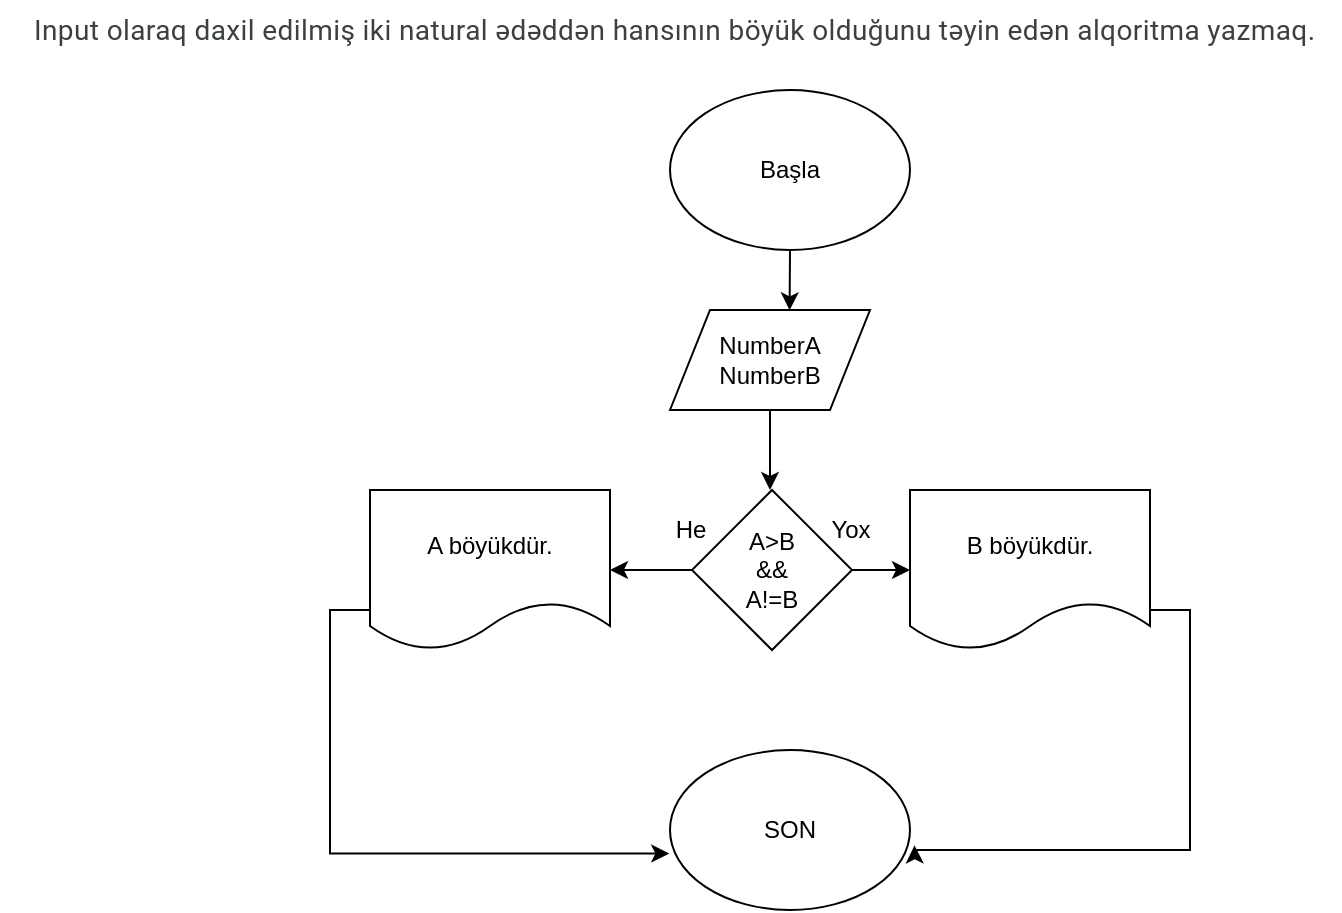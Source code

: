 <mxfile version="20.7.4" type="device" pages="3"><diagram id="lig-TRs6piSmoQm_QYQx" name="Sayfa -1"><mxGraphModel dx="724" dy="401" grid="1" gridSize="10" guides="1" tooltips="1" connect="1" arrows="1" fold="1" page="1" pageScale="1" pageWidth="827" pageHeight="1169" math="0" shadow="0"><root><mxCell id="0"/><mxCell id="1" parent="0"/><mxCell id="sQmrJP9D7mYewFA4jJYr-2" value="&lt;span style=&quot;color: rgb(60, 64, 67); font-family: Roboto, Arial, sans-serif; font-size: 14px; letter-spacing: 0.2px; text-align: start;&quot;&gt;&amp;nbsp;Input olaraq daxil edilmiş iki natural ədəddən hansının böyük olduğunu təyin edən alqoritma yazmaq.&lt;/span&gt;" style="text;html=1;align=center;verticalAlign=middle;resizable=0;points=[];autosize=1;strokeColor=none;fillColor=none;" vertex="1" parent="1"><mxGeometry x="5" y="15" width="670" height="30" as="geometry"/></mxCell><mxCell id="nmmR-tLcVYEsbd2EcAn4-1" style="edgeStyle=orthogonalEdgeStyle;rounded=0;orthogonalLoop=1;jettySize=auto;html=1;exitX=0.5;exitY=1;exitDx=0;exitDy=0;entryX=0.598;entryY=0.003;entryDx=0;entryDy=0;entryPerimeter=0;" edge="1" parent="1" source="sQmrJP9D7mYewFA4jJYr-3" target="sQmrJP9D7mYewFA4jJYr-4"><mxGeometry relative="1" as="geometry"/></mxCell><mxCell id="sQmrJP9D7mYewFA4jJYr-3" value="Başla" style="ellipse;whiteSpace=wrap;html=1;" vertex="1" parent="1"><mxGeometry x="340" y="60" width="120" height="80" as="geometry"/></mxCell><mxCell id="sQmrJP9D7mYewFA4jJYr-4" value="NumberA&lt;br&gt;NumberB" style="shape=parallelogram;perimeter=parallelogramPerimeter;whiteSpace=wrap;html=1;fixedSize=1;" vertex="1" parent="1"><mxGeometry x="340" y="170" width="100" height="50" as="geometry"/></mxCell><mxCell id="sQmrJP9D7mYewFA4jJYr-6" value="" style="endArrow=classic;html=1;rounded=0;exitX=0.5;exitY=1;exitDx=0;exitDy=0;" edge="1" parent="1" source="sQmrJP9D7mYewFA4jJYr-4"><mxGeometry width="50" height="50" relative="1" as="geometry"><mxPoint x="360" y="270" as="sourcePoint"/><mxPoint x="390" y="260" as="targetPoint"/></mxGeometry></mxCell><mxCell id="sQmrJP9D7mYewFA4jJYr-8" style="edgeStyle=orthogonalEdgeStyle;rounded=0;orthogonalLoop=1;jettySize=auto;html=1;" edge="1" parent="1" source="sQmrJP9D7mYewFA4jJYr-7"><mxGeometry relative="1" as="geometry"><mxPoint x="310" y="300" as="targetPoint"/></mxGeometry></mxCell><mxCell id="sQmrJP9D7mYewFA4jJYr-9" style="edgeStyle=orthogonalEdgeStyle;rounded=0;orthogonalLoop=1;jettySize=auto;html=1;exitX=1;exitY=0.5;exitDx=0;exitDy=0;" edge="1" parent="1" source="sQmrJP9D7mYewFA4jJYr-7"><mxGeometry relative="1" as="geometry"><mxPoint x="460" y="300" as="targetPoint"/></mxGeometry></mxCell><mxCell id="sQmrJP9D7mYewFA4jJYr-7" value="A&amp;gt;B&lt;br&gt;&amp;amp;&amp;amp;&lt;br&gt;A!=B" style="rhombus;whiteSpace=wrap;html=1;" vertex="1" parent="1"><mxGeometry x="351" y="260" width="80" height="80" as="geometry"/></mxCell><mxCell id="sQmrJP9D7mYewFA4jJYr-10" value="He&lt;br&gt;" style="text;html=1;align=center;verticalAlign=middle;resizable=0;points=[];autosize=1;strokeColor=none;fillColor=none;" vertex="1" parent="1"><mxGeometry x="330" y="265" width="40" height="30" as="geometry"/></mxCell><mxCell id="sQmrJP9D7mYewFA4jJYr-11" value="Yox" style="text;html=1;align=center;verticalAlign=middle;resizable=0;points=[];autosize=1;strokeColor=none;fillColor=none;" vertex="1" parent="1"><mxGeometry x="410" y="265" width="40" height="30" as="geometry"/></mxCell><mxCell id="sQmrJP9D7mYewFA4jJYr-17" style="edgeStyle=orthogonalEdgeStyle;rounded=0;orthogonalLoop=1;jettySize=auto;html=1;exitX=0;exitY=0.75;exitDx=0;exitDy=0;entryX=-0.003;entryY=0.647;entryDx=0;entryDy=0;entryPerimeter=0;" edge="1" parent="1" source="sQmrJP9D7mYewFA4jJYr-13" target="sQmrJP9D7mYewFA4jJYr-15"><mxGeometry relative="1" as="geometry"/></mxCell><mxCell id="sQmrJP9D7mYewFA4jJYr-13" value="A böyükdür." style="shape=document;whiteSpace=wrap;html=1;boundedLbl=1;" vertex="1" parent="1"><mxGeometry x="190" y="260" width="120" height="80" as="geometry"/></mxCell><mxCell id="uUsyLt-NDozK7RIorQ70-1" style="edgeStyle=orthogonalEdgeStyle;rounded=0;orthogonalLoop=1;jettySize=auto;html=1;exitX=1;exitY=0.75;exitDx=0;exitDy=0;entryX=1.019;entryY=0.596;entryDx=0;entryDy=0;entryPerimeter=0;" edge="1" parent="1" source="sQmrJP9D7mYewFA4jJYr-14" target="sQmrJP9D7mYewFA4jJYr-15"><mxGeometry relative="1" as="geometry"><Array as="points"><mxPoint x="600" y="320"/><mxPoint x="600" y="440"/><mxPoint x="462" y="440"/></Array></mxGeometry></mxCell><mxCell id="sQmrJP9D7mYewFA4jJYr-14" value="B böyükdür.&lt;br&gt;" style="shape=document;whiteSpace=wrap;html=1;boundedLbl=1;" vertex="1" parent="1"><mxGeometry x="460" y="260" width="120" height="80" as="geometry"/></mxCell><mxCell id="sQmrJP9D7mYewFA4jJYr-15" value="SON" style="ellipse;whiteSpace=wrap;html=1;" vertex="1" parent="1"><mxGeometry x="340" y="390" width="120" height="80" as="geometry"/></mxCell></root></mxGraphModel></diagram><diagram id="hs8JQ9vU8eRitLXGm9hn" name="Sayfa -2"><mxGraphModel dx="875" dy="484" grid="1" gridSize="10" guides="1" tooltips="1" connect="1" arrows="1" fold="1" page="1" pageScale="1" pageWidth="827" pageHeight="1169" math="0" shadow="0"><root><mxCell id="0"/><mxCell id="1" parent="0"/><mxCell id="QIMS2lgJVgEm9jCj_4TU-1" value="&lt;span style=&quot;color: rgb(60, 64, 67); font-family: Roboto, Arial, sans-serif; font-size: 14px; font-style: normal; font-variant-ligatures: normal; font-variant-caps: normal; font-weight: 400; letter-spacing: 0.2px; orphans: 2; text-align: start; text-indent: 0px; text-transform: none; widows: 2; word-spacing: 0px; -webkit-text-stroke-width: 0px; text-decoration-thickness: initial; text-decoration-style: initial; text-decoration-color: initial; float: none; display: inline !important;&quot;&gt;Input olaraq daxil edilmiş 3 fənnin balının ortalamasını hesablayaraq tələbənin imtahandan keçib-keçmədiyini təyin edən alqoritma yazmaq.&amp;nbsp;&lt;/span&gt;&lt;b style=&quot;-webkit-tap-highlight-color: transparent; color: rgb(60, 64, 67); font-family: Roboto, Arial, sans-serif; font-size: 14px; font-style: normal; font-variant-ligatures: normal; font-variant-caps: normal; letter-spacing: 0.2px; orphans: 2; text-align: start; text-indent: 0px; text-transform: none; widows: 2; word-spacing: 0px; -webkit-text-stroke-width: 0px; text-decoration-thickness: initial; text-decoration-style: initial; text-decoration-color: initial;&quot;&gt;(Ortalama bal 60-dan yuxarıdırsa tələbə imtahanı keçmiş sayılır) .&lt;/b&gt;" style="text;whiteSpace=wrap;html=1;" vertex="1" parent="1"><mxGeometry x="350" y="10" width="560" height="70" as="geometry"/></mxCell><mxCell id="QIMS2lgJVgEm9jCj_4TU-6" style="edgeStyle=orthogonalEdgeStyle;rounded=0;orthogonalLoop=1;jettySize=auto;html=1;exitX=0.5;exitY=1;exitDx=0;exitDy=0;" edge="1" parent="1" source="QIMS2lgJVgEm9jCj_4TU-5"><mxGeometry relative="1" as="geometry"><mxPoint x="380" y="310" as="targetPoint"/></mxGeometry></mxCell><mxCell id="QIMS2lgJVgEm9jCj_4TU-5" value="A,B,C" style="shape=parallelogram;perimeter=parallelogramPerimeter;whiteSpace=wrap;html=1;fixedSize=1;" vertex="1" parent="1"><mxGeometry x="320" y="220" width="120" height="60" as="geometry"/></mxCell><mxCell id="QIMS2lgJVgEm9jCj_4TU-9" style="edgeStyle=orthogonalEdgeStyle;rounded=0;orthogonalLoop=1;jettySize=auto;html=1;exitX=0.5;exitY=1;exitDx=0;exitDy=0;" edge="1" parent="1" source="QIMS2lgJVgEm9jCj_4TU-7"><mxGeometry relative="1" as="geometry"><mxPoint x="385" y="410" as="targetPoint"/></mxGeometry></mxCell><mxCell id="QIMS2lgJVgEm9jCj_4TU-7" value="Ortalama=(A+B+C)/3" style="rounded=0;whiteSpace=wrap;html=1;" vertex="1" parent="1"><mxGeometry x="320" y="310" width="130" height="60" as="geometry"/></mxCell><mxCell id="QIMS2lgJVgEm9jCj_4TU-14" style="edgeStyle=orthogonalEdgeStyle;rounded=0;orthogonalLoop=1;jettySize=auto;html=1;exitX=1;exitY=0.5;exitDx=0;exitDy=0;" edge="1" parent="1" source="QIMS2lgJVgEm9jCj_4TU-10"><mxGeometry relative="1" as="geometry"><mxPoint x="460" y="450" as="targetPoint"/></mxGeometry></mxCell><mxCell id="WGcWeUcH1G0iuD7WftP--1" style="edgeStyle=orthogonalEdgeStyle;rounded=0;orthogonalLoop=1;jettySize=auto;html=1;exitX=0;exitY=0.5;exitDx=0;exitDy=0;entryX=1;entryY=0.5;entryDx=0;entryDy=0;" edge="1" parent="1" source="QIMS2lgJVgEm9jCj_4TU-10" target="QIMS2lgJVgEm9jCj_4TU-16"><mxGeometry relative="1" as="geometry"/></mxCell><mxCell id="QIMS2lgJVgEm9jCj_4TU-10" value="Ortalama&amp;gt;60&lt;br&gt;&amp;amp;&amp;amp;&lt;br&gt;Ortalama!=60" style="rhombus;whiteSpace=wrap;html=1;" vertex="1" parent="1"><mxGeometry x="340" y="410" width="100" height="80" as="geometry"/></mxCell><mxCell id="QIMS2lgJVgEm9jCj_4TU-11" value="He" style="text;html=1;align=center;verticalAlign=middle;resizable=0;points=[];autosize=1;strokeColor=none;fillColor=none;" vertex="1" parent="1"><mxGeometry x="310" y="410" width="40" height="30" as="geometry"/></mxCell><mxCell id="QIMS2lgJVgEm9jCj_4TU-12" value="Yox" style="text;html=1;align=center;verticalAlign=middle;resizable=0;points=[];autosize=1;strokeColor=none;fillColor=none;" vertex="1" parent="1"><mxGeometry x="420" y="410" width="40" height="30" as="geometry"/></mxCell><mxCell id="-h4SFqiD_RYmDaz6u251-4" style="edgeStyle=orthogonalEdgeStyle;rounded=0;orthogonalLoop=1;jettySize=auto;html=1;exitX=0;exitY=0.75;exitDx=0;exitDy=0;entryX=0;entryY=0.5;entryDx=0;entryDy=0;" edge="1" parent="1" source="QIMS2lgJVgEm9jCj_4TU-16" target="-h4SFqiD_RYmDaz6u251-2"><mxGeometry relative="1" as="geometry"><mxPoint x="310" y="570" as="targetPoint"/></mxGeometry></mxCell><mxCell id="QIMS2lgJVgEm9jCj_4TU-16" value="Imtahanı keçir.&lt;br&gt;" style="shape=document;whiteSpace=wrap;html=1;boundedLbl=1;" vertex="1" parent="1"><mxGeometry x="190" y="410" width="120" height="80" as="geometry"/></mxCell><mxCell id="-h4SFqiD_RYmDaz6u251-5" style="edgeStyle=orthogonalEdgeStyle;rounded=0;orthogonalLoop=1;jettySize=auto;html=1;exitX=1;exitY=0.75;exitDx=0;exitDy=0;entryX=1;entryY=0.5;entryDx=0;entryDy=0;" edge="1" parent="1" source="QIMS2lgJVgEm9jCj_4TU-17" target="-h4SFqiD_RYmDaz6u251-2"><mxGeometry relative="1" as="geometry"><mxPoint x="610" y="570" as="targetPoint"/></mxGeometry></mxCell><mxCell id="QIMS2lgJVgEm9jCj_4TU-17" value="İmtahandan kəsilir.&lt;br&gt;" style="shape=document;whiteSpace=wrap;html=1;boundedLbl=1;" vertex="1" parent="1"><mxGeometry x="460" y="410" width="120" height="80" as="geometry"/></mxCell><mxCell id="-h4SFqiD_RYmDaz6u251-2" value="Son" style="ellipse;whiteSpace=wrap;html=1;" vertex="1" parent="1"><mxGeometry x="330" y="530" width="120" height="80" as="geometry"/></mxCell><mxCell id="WGcWeUcH1G0iuD7WftP--3" style="edgeStyle=orthogonalEdgeStyle;rounded=0;orthogonalLoop=1;jettySize=auto;html=1;exitX=0.5;exitY=1;exitDx=0;exitDy=0;entryX=0.551;entryY=0.009;entryDx=0;entryDy=0;entryPerimeter=0;" edge="1" parent="1" source="-h4SFqiD_RYmDaz6u251-7" target="QIMS2lgJVgEm9jCj_4TU-5"><mxGeometry relative="1" as="geometry"/></mxCell><mxCell id="-h4SFqiD_RYmDaz6u251-7" value="Basladi" style="ellipse;whiteSpace=wrap;html=1;" vertex="1" parent="1"><mxGeometry x="325" y="100" width="120" height="80" as="geometry"/></mxCell></root></mxGraphModel></diagram><diagram id="ICePJFkgmr7gAN-jMOij" name="Sayfa -3"><mxGraphModel dx="1050" dy="581" grid="1" gridSize="10" guides="1" tooltips="1" connect="1" arrows="1" fold="1" page="1" pageScale="1" pageWidth="827" pageHeight="1169" math="0" shadow="0"><root><mxCell id="0"/><mxCell id="1" parent="0"/><mxCell id="QzTciBydr2UkYWeouNAv-1" value="&lt;span style=&quot;color: rgb(60, 64, 67); font-family: Roboto, Arial, sans-serif; font-size: 14px; font-style: normal; font-variant-ligatures: normal; font-variant-caps: normal; font-weight: 400; letter-spacing: 0.2px; orphans: 2; text-align: start; text-indent: 0px; text-transform: none; widows: 2; word-spacing: 0px; -webkit-text-stroke-width: 0px; text-decoration-thickness: initial; text-decoration-style: initial; text-decoration-color: initial; float: none; display: inline !important;&quot;&gt;Input olaraq daxil edilmiş temperatur dərəcəsinin &quot;donma temperaturundan (0ºC)&quot; aşağı və ya yuxarı olduğunu təyin edən alqoritma yazmaq.&lt;/span&gt;" style="text;whiteSpace=wrap;html=1;" vertex="1" parent="1"><mxGeometry x="580" y="20" width="500" height="60" as="geometry"/></mxCell><mxCell id="QzTciBydr2UkYWeouNAv-3" style="edgeStyle=orthogonalEdgeStyle;rounded=0;orthogonalLoop=1;jettySize=auto;html=1;exitX=0.5;exitY=1;exitDx=0;exitDy=0;" edge="1" parent="1" source="QzTciBydr2UkYWeouNAv-2"><mxGeometry relative="1" as="geometry"><mxPoint x="450" y="220" as="targetPoint"/></mxGeometry></mxCell><mxCell id="QzTciBydr2UkYWeouNAv-2" value="Başladı.&lt;br&gt;" style="ellipse;whiteSpace=wrap;html=1;" vertex="1" parent="1"><mxGeometry x="390" y="100" width="120" height="80" as="geometry"/></mxCell><mxCell id="QzTciBydr2UkYWeouNAv-6" style="edgeStyle=orthogonalEdgeStyle;rounded=0;orthogonalLoop=1;jettySize=auto;html=1;exitX=0.5;exitY=1;exitDx=0;exitDy=0;" edge="1" parent="1" source="QzTciBydr2UkYWeouNAv-4"><mxGeometry relative="1" as="geometry"><mxPoint x="450" y="320" as="targetPoint"/></mxGeometry></mxCell><mxCell id="QzTciBydr2UkYWeouNAv-4" value="A" style="shape=parallelogram;perimeter=parallelogramPerimeter;whiteSpace=wrap;html=1;fixedSize=1;" vertex="1" parent="1"><mxGeometry x="390" y="220" width="120" height="60" as="geometry"/></mxCell><mxCell id="QzTciBydr2UkYWeouNAv-8" style="edgeStyle=orthogonalEdgeStyle;rounded=0;orthogonalLoop=1;jettySize=auto;html=1;exitX=1;exitY=0.5;exitDx=0;exitDy=0;" edge="1" parent="1" source="QzTciBydr2UkYWeouNAv-7"><mxGeometry relative="1" as="geometry"><mxPoint x="530" y="360" as="targetPoint"/></mxGeometry></mxCell><mxCell id="QzTciBydr2UkYWeouNAv-9" style="edgeStyle=orthogonalEdgeStyle;rounded=0;orthogonalLoop=1;jettySize=auto;html=1;exitX=0;exitY=0.5;exitDx=0;exitDy=0;" edge="1" parent="1" source="QzTciBydr2UkYWeouNAv-7"><mxGeometry relative="1" as="geometry"><mxPoint x="370" y="360" as="targetPoint"/></mxGeometry></mxCell><mxCell id="QzTciBydr2UkYWeouNAv-7" value="A&amp;gt;0" style="rhombus;whiteSpace=wrap;html=1;" vertex="1" parent="1"><mxGeometry x="410" y="320" width="80" height="80" as="geometry"/></mxCell><mxCell id="QzTciBydr2UkYWeouNAv-20" style="edgeStyle=orthogonalEdgeStyle;rounded=0;orthogonalLoop=1;jettySize=auto;html=1;exitX=0;exitY=0.75;exitDx=0;exitDy=0;entryX=-0.001;entryY=0.615;entryDx=0;entryDy=0;entryPerimeter=0;" edge="1" parent="1" source="QzTciBydr2UkYWeouNAv-10" target="QzTciBydr2UkYWeouNAv-16"><mxGeometry relative="1" as="geometry"/></mxCell><mxCell id="QzTciBydr2UkYWeouNAv-10" value="Donma temperaturundan yuxaridir" style="shape=document;whiteSpace=wrap;html=1;boundedLbl=1;" vertex="1" parent="1"><mxGeometry x="250" y="320" width="120" height="80" as="geometry"/></mxCell><mxCell id="QzTciBydr2UkYWeouNAv-19" style="edgeStyle=orthogonalEdgeStyle;rounded=0;orthogonalLoop=1;jettySize=auto;html=1;exitX=1;exitY=0.75;exitDx=0;exitDy=0;entryX=0.997;entryY=0.554;entryDx=0;entryDy=0;entryPerimeter=0;" edge="1" parent="1" source="QzTciBydr2UkYWeouNAv-11" target="QzTciBydr2UkYWeouNAv-16"><mxGeometry relative="1" as="geometry"/></mxCell><mxCell id="QzTciBydr2UkYWeouNAv-11" value="Donma temperaturundan&amp;nbsp; asagidir.&lt;br&gt;" style="shape=document;whiteSpace=wrap;html=1;boundedLbl=1;" vertex="1" parent="1"><mxGeometry x="530" y="320" width="120" height="80" as="geometry"/></mxCell><mxCell id="QzTciBydr2UkYWeouNAv-12" value="He&lt;br&gt;" style="text;html=1;align=center;verticalAlign=middle;resizable=0;points=[];autosize=1;strokeColor=none;fillColor=none;" vertex="1" parent="1"><mxGeometry x="370" y="325" width="40" height="30" as="geometry"/></mxCell><mxCell id="QzTciBydr2UkYWeouNAv-13" value="Yox" style="text;html=1;align=center;verticalAlign=middle;resizable=0;points=[];autosize=1;strokeColor=none;fillColor=none;" vertex="1" parent="1"><mxGeometry x="480" y="315" width="40" height="30" as="geometry"/></mxCell><mxCell id="QzTciBydr2UkYWeouNAv-16" value="Son" style="ellipse;whiteSpace=wrap;html=1;" vertex="1" parent="1"><mxGeometry x="390" y="430" width="120" height="90" as="geometry"/></mxCell></root></mxGraphModel></diagram></mxfile>
